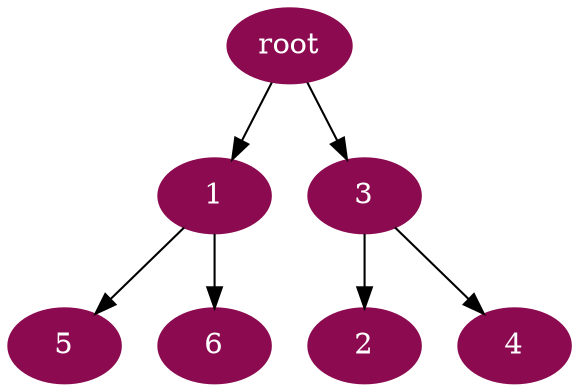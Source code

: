 digraph G {
node [color=deeppink4, style=filled, fontcolor=white];
"root" -> 1;
3 -> 2;
"root" -> 3;
3 -> 4;
1 -> 5;
1 -> 6;
}
